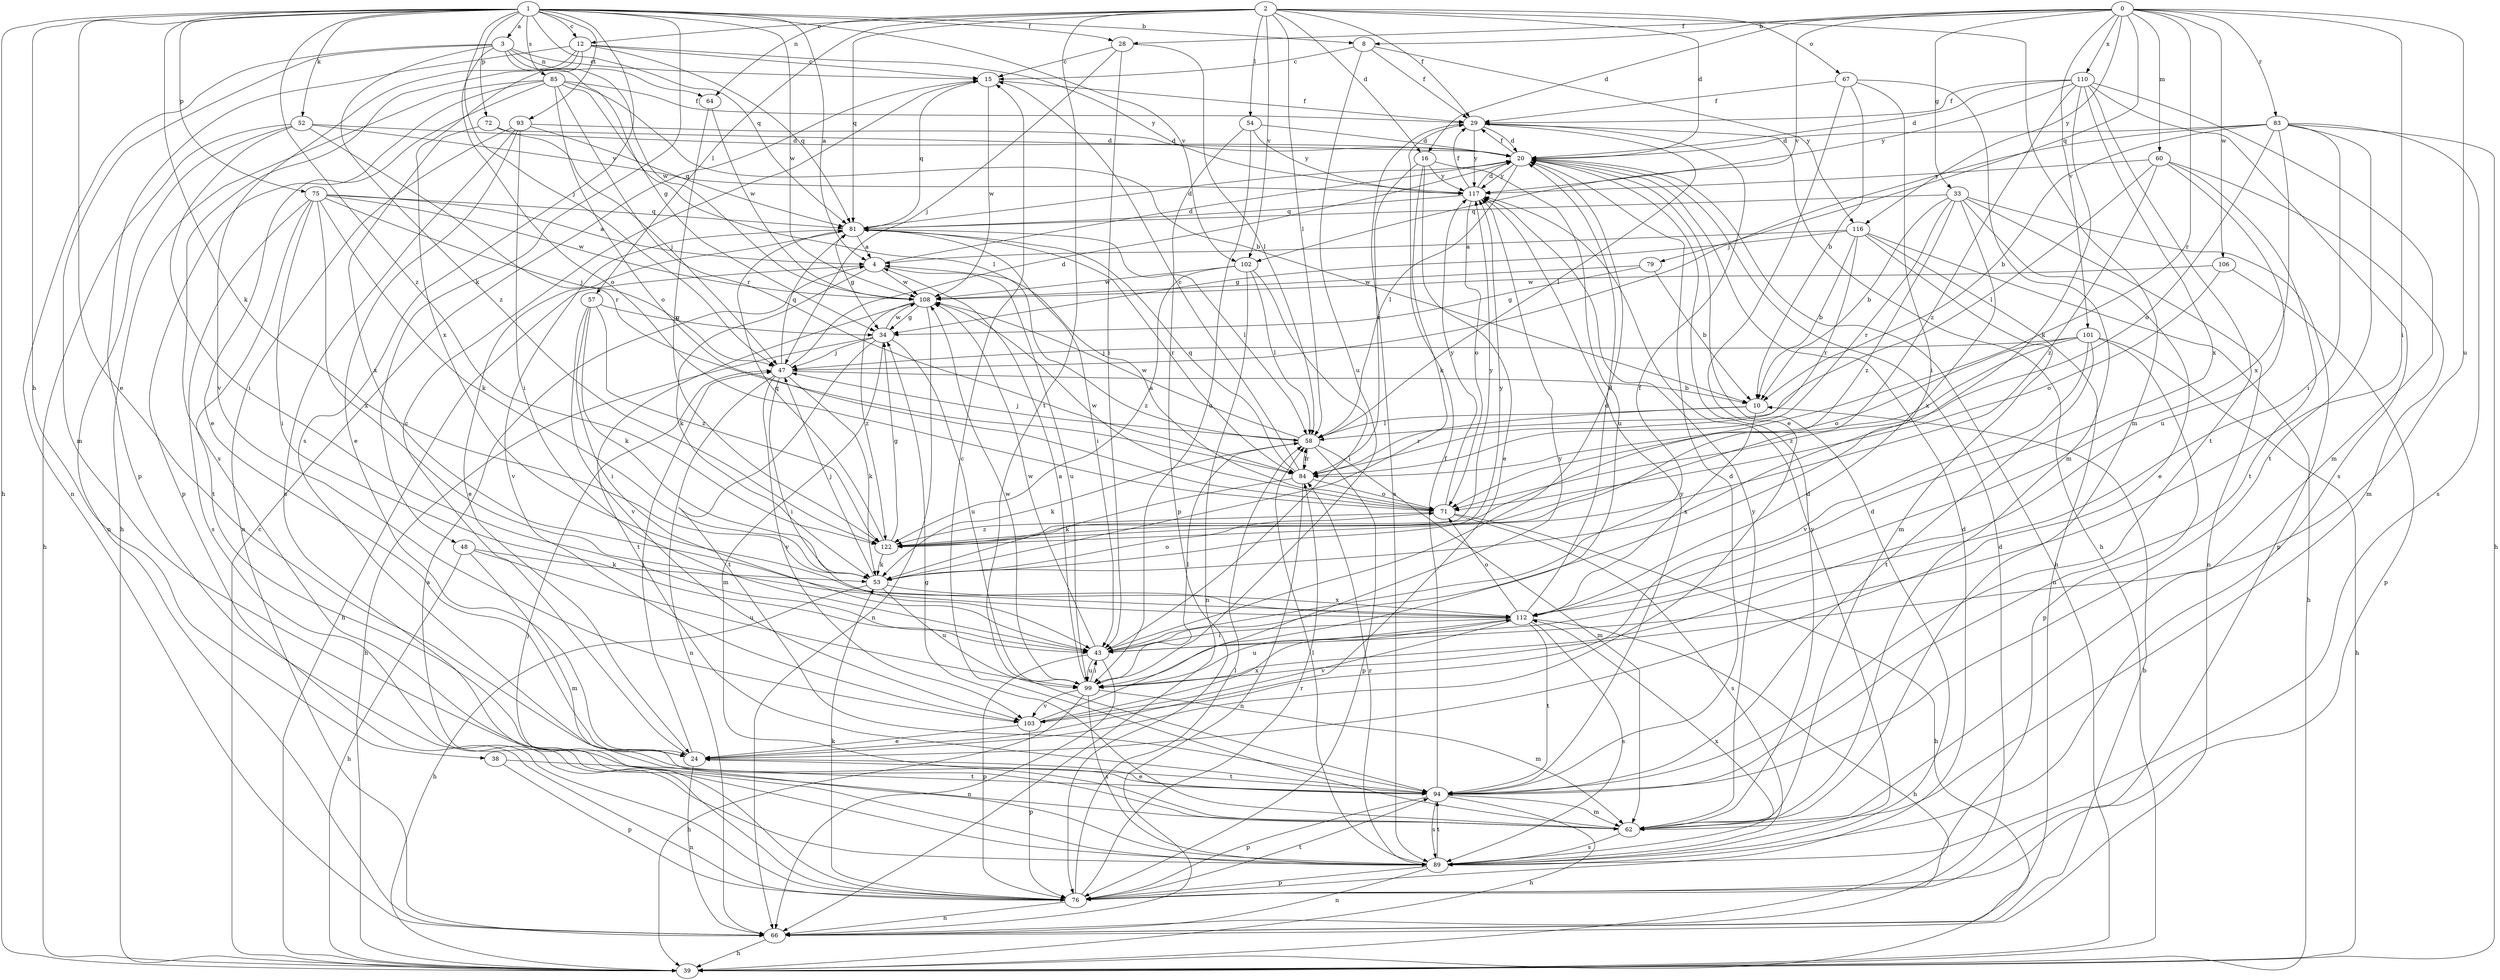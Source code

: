 strict digraph  {
0;
1;
2;
3;
4;
8;
10;
12;
15;
16;
20;
24;
28;
29;
33;
34;
38;
39;
43;
47;
48;
52;
53;
54;
57;
58;
60;
62;
64;
66;
67;
71;
72;
75;
76;
79;
81;
83;
84;
85;
89;
93;
94;
99;
101;
102;
103;
106;
108;
110;
112;
116;
117;
122;
0 -> 8  [label=b];
0 -> 16  [label=d];
0 -> 28  [label=f];
0 -> 33  [label=g];
0 -> 43  [label=i];
0 -> 60  [label=m];
0 -> 79  [label=q];
0 -> 83  [label=r];
0 -> 84  [label=r];
0 -> 99  [label=u];
0 -> 101  [label=v];
0 -> 102  [label=v];
0 -> 106  [label=w];
0 -> 110  [label=x];
0 -> 116  [label=y];
1 -> 3  [label=a];
1 -> 4  [label=a];
1 -> 8  [label=b];
1 -> 12  [label=c];
1 -> 24  [label=e];
1 -> 28  [label=f];
1 -> 38  [label=h];
1 -> 39  [label=h];
1 -> 47  [label=j];
1 -> 48  [label=k];
1 -> 52  [label=k];
1 -> 53  [label=k];
1 -> 72  [label=p];
1 -> 75  [label=p];
1 -> 81  [label=q];
1 -> 85  [label=s];
1 -> 89  [label=s];
1 -> 93  [label=t];
1 -> 102  [label=v];
1 -> 108  [label=w];
1 -> 122  [label=z];
2 -> 12  [label=c];
2 -> 16  [label=d];
2 -> 20  [label=d];
2 -> 29  [label=f];
2 -> 54  [label=l];
2 -> 57  [label=l];
2 -> 58  [label=l];
2 -> 62  [label=m];
2 -> 64  [label=n];
2 -> 67  [label=o];
2 -> 81  [label=q];
2 -> 94  [label=t];
2 -> 102  [label=v];
3 -> 15  [label=c];
3 -> 34  [label=g];
3 -> 62  [label=m];
3 -> 64  [label=n];
3 -> 66  [label=n];
3 -> 71  [label=o];
3 -> 108  [label=w];
3 -> 122  [label=z];
4 -> 20  [label=d];
4 -> 39  [label=h];
4 -> 53  [label=k];
4 -> 99  [label=u];
4 -> 108  [label=w];
8 -> 15  [label=c];
8 -> 29  [label=f];
8 -> 99  [label=u];
8 -> 116  [label=y];
10 -> 58  [label=l];
10 -> 84  [label=r];
10 -> 112  [label=x];
12 -> 15  [label=c];
12 -> 76  [label=p];
12 -> 81  [label=q];
12 -> 89  [label=s];
12 -> 103  [label=v];
12 -> 112  [label=x];
12 -> 117  [label=y];
15 -> 29  [label=f];
15 -> 81  [label=q];
15 -> 108  [label=w];
16 -> 24  [label=e];
16 -> 53  [label=k];
16 -> 84  [label=r];
16 -> 99  [label=u];
16 -> 117  [label=y];
20 -> 29  [label=f];
20 -> 39  [label=h];
20 -> 58  [label=l];
20 -> 117  [label=y];
24 -> 15  [label=c];
24 -> 47  [label=j];
24 -> 66  [label=n];
24 -> 94  [label=t];
28 -> 15  [label=c];
28 -> 43  [label=i];
28 -> 47  [label=j];
28 -> 58  [label=l];
29 -> 20  [label=d];
29 -> 39  [label=h];
29 -> 58  [label=l];
29 -> 89  [label=s];
29 -> 117  [label=y];
33 -> 10  [label=b];
33 -> 24  [label=e];
33 -> 66  [label=n];
33 -> 76  [label=p];
33 -> 81  [label=q];
33 -> 84  [label=r];
33 -> 112  [label=x];
33 -> 122  [label=z];
34 -> 39  [label=h];
34 -> 47  [label=j];
34 -> 62  [label=m];
34 -> 94  [label=t];
34 -> 99  [label=u];
34 -> 108  [label=w];
38 -> 76  [label=p];
38 -> 94  [label=t];
39 -> 15  [label=c];
43 -> 20  [label=d];
43 -> 29  [label=f];
43 -> 66  [label=n];
43 -> 76  [label=p];
43 -> 99  [label=u];
43 -> 108  [label=w];
47 -> 10  [label=b];
47 -> 20  [label=d];
47 -> 43  [label=i];
47 -> 53  [label=k];
47 -> 66  [label=n];
47 -> 81  [label=q];
47 -> 103  [label=v];
48 -> 39  [label=h];
48 -> 53  [label=k];
48 -> 62  [label=m];
48 -> 99  [label=u];
52 -> 20  [label=d];
52 -> 39  [label=h];
52 -> 43  [label=i];
52 -> 66  [label=n];
52 -> 84  [label=r];
52 -> 117  [label=y];
53 -> 39  [label=h];
53 -> 47  [label=j];
53 -> 71  [label=o];
53 -> 99  [label=u];
53 -> 112  [label=x];
53 -> 117  [label=y];
54 -> 20  [label=d];
54 -> 76  [label=p];
54 -> 99  [label=u];
54 -> 117  [label=y];
57 -> 34  [label=g];
57 -> 43  [label=i];
57 -> 53  [label=k];
57 -> 103  [label=v];
57 -> 122  [label=z];
58 -> 47  [label=j];
58 -> 53  [label=k];
58 -> 62  [label=m];
58 -> 76  [label=p];
58 -> 84  [label=r];
58 -> 108  [label=w];
60 -> 58  [label=l];
60 -> 62  [label=m];
60 -> 94  [label=t];
60 -> 99  [label=u];
60 -> 117  [label=y];
60 -> 122  [label=z];
62 -> 15  [label=c];
62 -> 20  [label=d];
62 -> 34  [label=g];
62 -> 89  [label=s];
62 -> 117  [label=y];
64 -> 108  [label=w];
64 -> 122  [label=z];
66 -> 10  [label=b];
66 -> 20  [label=d];
66 -> 39  [label=h];
67 -> 10  [label=b];
67 -> 24  [label=e];
67 -> 29  [label=f];
67 -> 43  [label=i];
67 -> 62  [label=m];
71 -> 4  [label=a];
71 -> 39  [label=h];
71 -> 89  [label=s];
71 -> 108  [label=w];
71 -> 117  [label=y];
71 -> 122  [label=z];
72 -> 20  [label=d];
72 -> 47  [label=j];
72 -> 112  [label=x];
75 -> 4  [label=a];
75 -> 43  [label=i];
75 -> 47  [label=j];
75 -> 53  [label=k];
75 -> 81  [label=q];
75 -> 89  [label=s];
75 -> 94  [label=t];
75 -> 108  [label=w];
75 -> 112  [label=x];
76 -> 4  [label=a];
76 -> 20  [label=d];
76 -> 47  [label=j];
76 -> 53  [label=k];
76 -> 58  [label=l];
76 -> 66  [label=n];
76 -> 84  [label=r];
76 -> 94  [label=t];
79 -> 10  [label=b];
79 -> 34  [label=g];
79 -> 108  [label=w];
81 -> 4  [label=a];
81 -> 20  [label=d];
81 -> 24  [label=e];
81 -> 34  [label=g];
81 -> 43  [label=i];
81 -> 58  [label=l];
81 -> 84  [label=r];
81 -> 103  [label=v];
83 -> 10  [label=b];
83 -> 20  [label=d];
83 -> 39  [label=h];
83 -> 43  [label=i];
83 -> 47  [label=j];
83 -> 71  [label=o];
83 -> 89  [label=s];
83 -> 94  [label=t];
83 -> 112  [label=x];
84 -> 15  [label=c];
84 -> 53  [label=k];
84 -> 58  [label=l];
84 -> 66  [label=n];
84 -> 71  [label=o];
84 -> 81  [label=q];
85 -> 10  [label=b];
85 -> 24  [label=e];
85 -> 29  [label=f];
85 -> 39  [label=h];
85 -> 58  [label=l];
85 -> 71  [label=o];
85 -> 76  [label=p];
85 -> 84  [label=r];
89 -> 20  [label=d];
89 -> 58  [label=l];
89 -> 66  [label=n];
89 -> 76  [label=p];
89 -> 84  [label=r];
89 -> 94  [label=t];
89 -> 112  [label=x];
89 -> 117  [label=y];
93 -> 20  [label=d];
93 -> 24  [label=e];
93 -> 43  [label=i];
93 -> 66  [label=n];
93 -> 81  [label=q];
93 -> 89  [label=s];
94 -> 20  [label=d];
94 -> 24  [label=e];
94 -> 29  [label=f];
94 -> 39  [label=h];
94 -> 62  [label=m];
94 -> 76  [label=p];
94 -> 89  [label=s];
94 -> 117  [label=y];
99 -> 4  [label=a];
99 -> 39  [label=h];
99 -> 43  [label=i];
99 -> 58  [label=l];
99 -> 62  [label=m];
99 -> 89  [label=s];
99 -> 103  [label=v];
99 -> 108  [label=w];
101 -> 39  [label=h];
101 -> 47  [label=j];
101 -> 71  [label=o];
101 -> 76  [label=p];
101 -> 94  [label=t];
101 -> 103  [label=v];
101 -> 122  [label=z];
102 -> 43  [label=i];
102 -> 58  [label=l];
102 -> 66  [label=n];
102 -> 108  [label=w];
102 -> 122  [label=z];
103 -> 24  [label=e];
103 -> 76  [label=p];
103 -> 112  [label=x];
103 -> 117  [label=y];
106 -> 71  [label=o];
106 -> 76  [label=p];
106 -> 108  [label=w];
108 -> 34  [label=g];
108 -> 66  [label=n];
108 -> 94  [label=t];
108 -> 122  [label=z];
110 -> 20  [label=d];
110 -> 29  [label=f];
110 -> 53  [label=k];
110 -> 62  [label=m];
110 -> 89  [label=s];
110 -> 94  [label=t];
110 -> 112  [label=x];
110 -> 117  [label=y];
110 -> 122  [label=z];
112 -> 20  [label=d];
112 -> 39  [label=h];
112 -> 43  [label=i];
112 -> 71  [label=o];
112 -> 89  [label=s];
112 -> 94  [label=t];
112 -> 99  [label=u];
112 -> 103  [label=v];
116 -> 4  [label=a];
116 -> 10  [label=b];
116 -> 34  [label=g];
116 -> 39  [label=h];
116 -> 62  [label=m];
116 -> 66  [label=n];
116 -> 84  [label=r];
117 -> 20  [label=d];
117 -> 29  [label=f];
117 -> 71  [label=o];
117 -> 81  [label=q];
122 -> 34  [label=g];
122 -> 53  [label=k];
122 -> 81  [label=q];
122 -> 117  [label=y];
}
